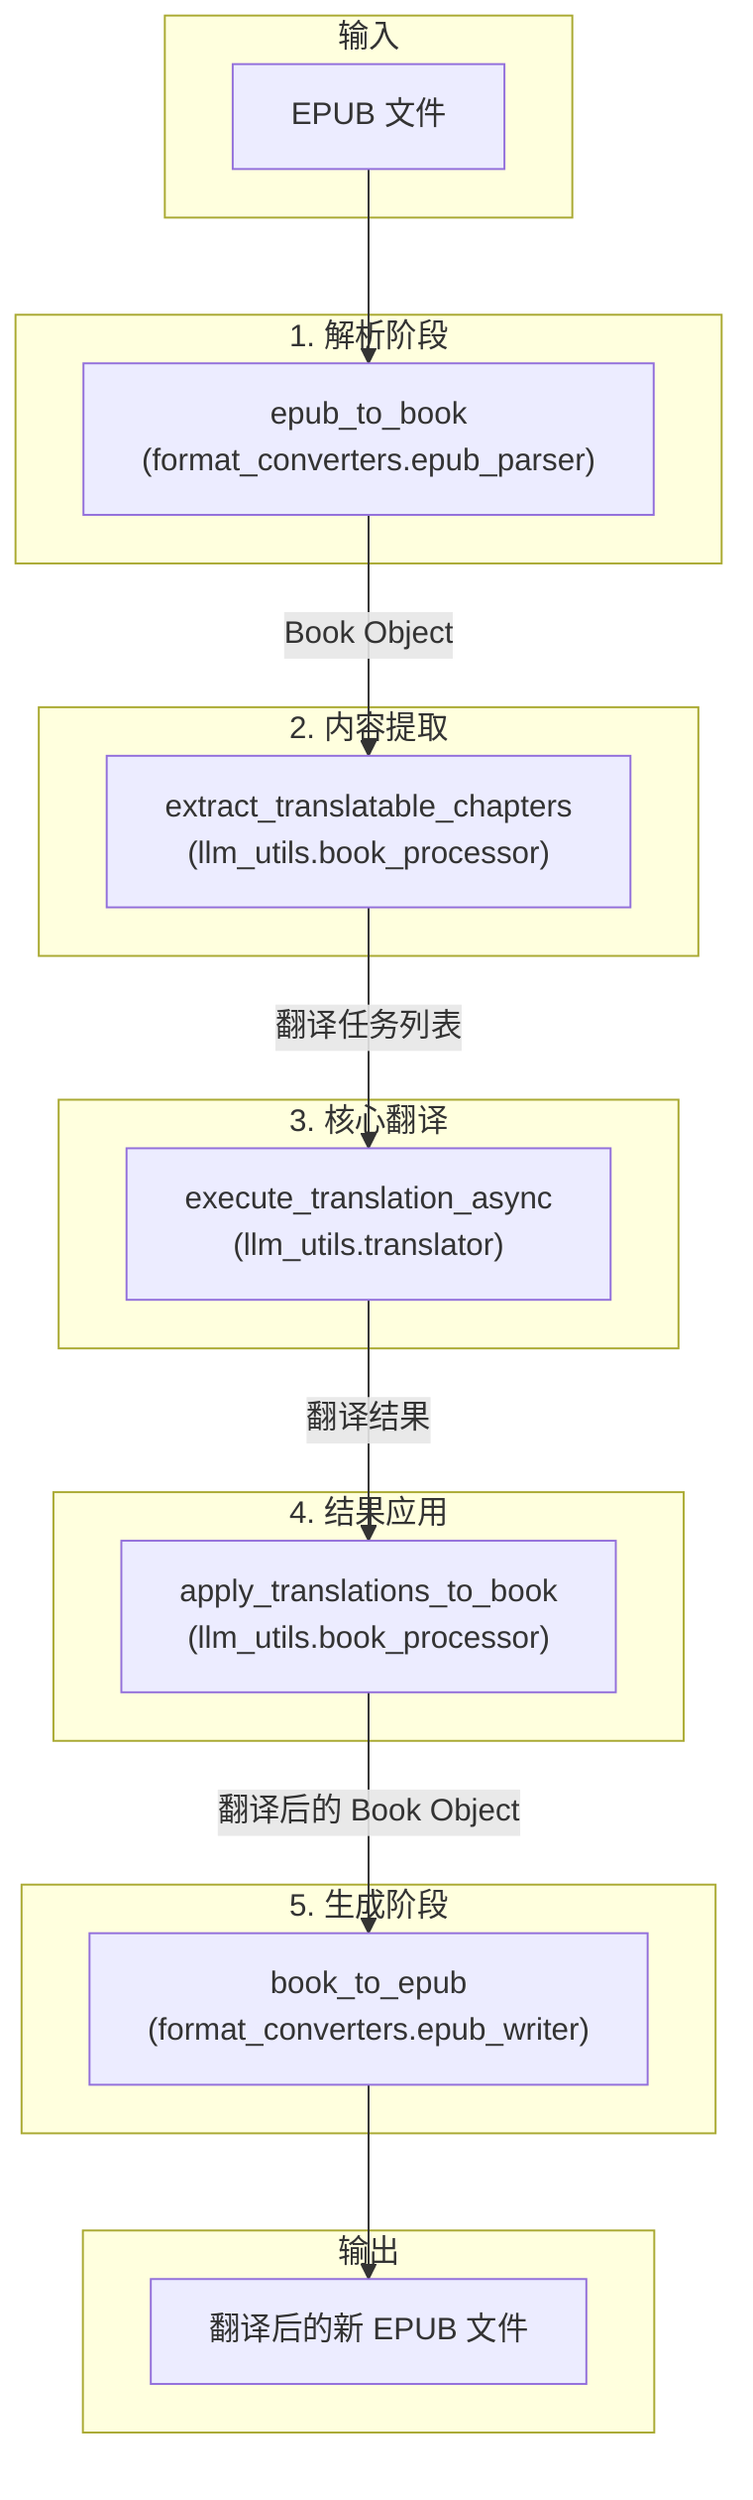 graph TD;
    subgraph Input [输入]
        A[EPUB 文件]
    end

    subgraph Parsing [1. 解析阶段]
        direction LR
        B1["epub_to_book<br>(format_converters.epub_parser)"]
    end

    subgraph Extraction [2. 内容提取]
        direction LR
        C1["extract_translatable_chapters<br>(llm_utils.book_processor)"]
    end
    
    subgraph Translation [3. 核心翻译]
        direction LR
        D1["execute_translation_async<br>(llm_utils.translator)"]
    end

    subgraph Application [4. 结果应用]
        direction LR
        E1["apply_translations_to_book<br>(llm_utils.book_processor)"]
    end

    subgraph Writing [5. 生成阶段]
        direction LR
        F1["book_to_epub<br>(format_converters.epub_writer)"]
    end

    subgraph Output [输出]
        G[翻译后的新 EPUB 文件]
    end

    A --> B1 -- Book Object --> C1 -- 翻译任务列表 --> D1 -- 翻译结果 --> E1 -- 翻译后的 Book Object --> F1 --> G;